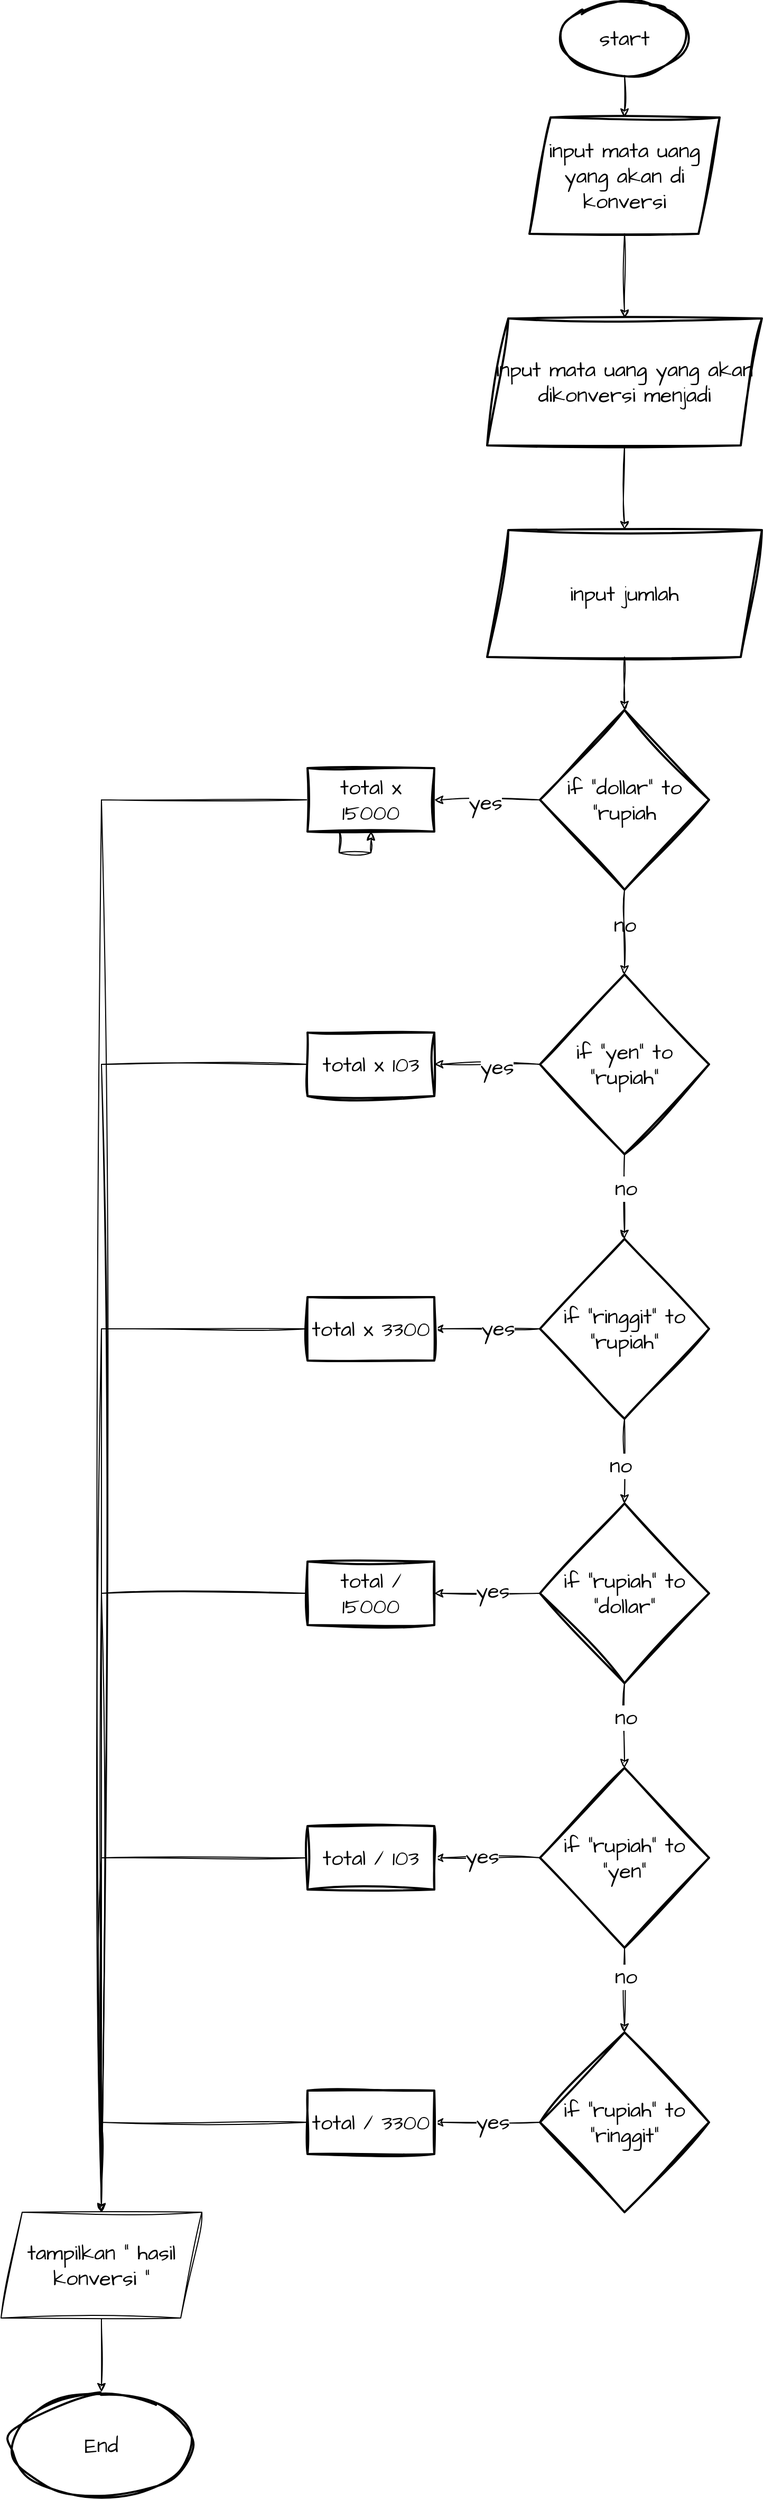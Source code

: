 <mxfile version="21.7.5" type="device">
  <diagram name="Halaman-1" id="SM5hHPTOb4Dg72rZC5HC">
    <mxGraphModel dx="2062" dy="628" grid="1" gridSize="10" guides="1" tooltips="1" connect="1" arrows="1" fold="1" page="1" pageScale="1" pageWidth="827" pageHeight="1169" math="0" shadow="0">
      <root>
        <mxCell id="0" />
        <mxCell id="1" parent="0" />
        <mxCell id="cXZ953Jf6Xyzj8En-9Kt-3" value="" style="edgeStyle=orthogonalEdgeStyle;rounded=0;sketch=1;hachureGap=4;jiggle=2;curveFitting=1;orthogonalLoop=1;jettySize=auto;html=1;fontFamily=Architects Daughter;fontSource=https%3A%2F%2Ffonts.googleapis.com%2Fcss%3Ffamily%3DArchitects%2BDaughter;fontSize=16;" edge="1" parent="1" source="cXZ953Jf6Xyzj8En-9Kt-1" target="cXZ953Jf6Xyzj8En-9Kt-2">
          <mxGeometry relative="1" as="geometry" />
        </mxCell>
        <mxCell id="cXZ953Jf6Xyzj8En-9Kt-1" value="start" style="strokeWidth=2;html=1;shape=mxgraph.flowchart.start_1;whiteSpace=wrap;sketch=1;hachureGap=4;jiggle=2;curveFitting=1;fontFamily=Architects Daughter;fontSource=https%3A%2F%2Ffonts.googleapis.com%2Fcss%3Ffamily%3DArchitects%2BDaughter;fontSize=20;" vertex="1" parent="1">
          <mxGeometry x="340" y="30" width="120" height="70" as="geometry" />
        </mxCell>
        <mxCell id="cXZ953Jf6Xyzj8En-9Kt-5" value="" style="edgeStyle=orthogonalEdgeStyle;rounded=0;sketch=1;hachureGap=4;jiggle=2;curveFitting=1;orthogonalLoop=1;jettySize=auto;html=1;fontFamily=Architects Daughter;fontSource=https%3A%2F%2Ffonts.googleapis.com%2Fcss%3Ffamily%3DArchitects%2BDaughter;fontSize=16;" edge="1" parent="1" source="cXZ953Jf6Xyzj8En-9Kt-2" target="cXZ953Jf6Xyzj8En-9Kt-4">
          <mxGeometry relative="1" as="geometry" />
        </mxCell>
        <mxCell id="cXZ953Jf6Xyzj8En-9Kt-2" value="input mata uang yang akan di konversi" style="shape=parallelogram;perimeter=parallelogramPerimeter;whiteSpace=wrap;html=1;fixedSize=1;fontSize=20;fontFamily=Architects Daughter;strokeWidth=2;sketch=1;hachureGap=4;jiggle=2;curveFitting=1;fontSource=https%3A%2F%2Ffonts.googleapis.com%2Fcss%3Ffamily%3DArchitects%2BDaughter;" vertex="1" parent="1">
          <mxGeometry x="310" y="140" width="180" height="110" as="geometry" />
        </mxCell>
        <mxCell id="cXZ953Jf6Xyzj8En-9Kt-7" value="" style="edgeStyle=orthogonalEdgeStyle;rounded=0;sketch=1;hachureGap=4;jiggle=2;curveFitting=1;orthogonalLoop=1;jettySize=auto;html=1;fontFamily=Architects Daughter;fontSource=https%3A%2F%2Ffonts.googleapis.com%2Fcss%3Ffamily%3DArchitects%2BDaughter;fontSize=16;" edge="1" parent="1" source="cXZ953Jf6Xyzj8En-9Kt-4" target="cXZ953Jf6Xyzj8En-9Kt-6">
          <mxGeometry relative="1" as="geometry" />
        </mxCell>
        <mxCell id="cXZ953Jf6Xyzj8En-9Kt-4" value="input mata uang yang akan dikonversi menjadi" style="shape=parallelogram;perimeter=parallelogramPerimeter;whiteSpace=wrap;html=1;fixedSize=1;fontSize=20;fontFamily=Architects Daughter;strokeWidth=2;sketch=1;hachureGap=4;jiggle=2;curveFitting=1;fontSource=https%3A%2F%2Ffonts.googleapis.com%2Fcss%3Ffamily%3DArchitects%2BDaughter;" vertex="1" parent="1">
          <mxGeometry x="270" y="330" width="260" height="120" as="geometry" />
        </mxCell>
        <mxCell id="cXZ953Jf6Xyzj8En-9Kt-9" value="" style="edgeStyle=orthogonalEdgeStyle;rounded=0;sketch=1;hachureGap=4;jiggle=2;curveFitting=1;orthogonalLoop=1;jettySize=auto;html=1;fontFamily=Architects Daughter;fontSource=https%3A%2F%2Ffonts.googleapis.com%2Fcss%3Ffamily%3DArchitects%2BDaughter;fontSize=16;" edge="1" parent="1" source="cXZ953Jf6Xyzj8En-9Kt-6" target="cXZ953Jf6Xyzj8En-9Kt-8">
          <mxGeometry relative="1" as="geometry" />
        </mxCell>
        <mxCell id="cXZ953Jf6Xyzj8En-9Kt-6" value="input jumlah" style="shape=parallelogram;perimeter=parallelogramPerimeter;whiteSpace=wrap;html=1;fixedSize=1;fontSize=20;fontFamily=Architects Daughter;strokeWidth=2;sketch=1;hachureGap=4;jiggle=2;curveFitting=1;fontSource=https%3A%2F%2Ffonts.googleapis.com%2Fcss%3Ffamily%3DArchitects%2BDaughter;" vertex="1" parent="1">
          <mxGeometry x="270" y="530" width="260" height="120" as="geometry" />
        </mxCell>
        <mxCell id="cXZ953Jf6Xyzj8En-9Kt-11" value="" style="edgeStyle=orthogonalEdgeStyle;rounded=0;sketch=1;hachureGap=4;jiggle=2;curveFitting=1;orthogonalLoop=1;jettySize=auto;html=1;fontFamily=Architects Daughter;fontSource=https%3A%2F%2Ffonts.googleapis.com%2Fcss%3Ffamily%3DArchitects%2BDaughter;fontSize=16;" edge="1" parent="1" source="cXZ953Jf6Xyzj8En-9Kt-8" target="cXZ953Jf6Xyzj8En-9Kt-10">
          <mxGeometry relative="1" as="geometry" />
        </mxCell>
        <mxCell id="cXZ953Jf6Xyzj8En-9Kt-12" value="yes" style="edgeLabel;html=1;align=center;verticalAlign=middle;resizable=0;points=[];fontSize=20;fontFamily=Architects Daughter;" vertex="1" connectable="0" parent="cXZ953Jf6Xyzj8En-9Kt-11">
          <mxGeometry x="0.039" y="2" relative="1" as="geometry">
            <mxPoint as="offset" />
          </mxGeometry>
        </mxCell>
        <mxCell id="cXZ953Jf6Xyzj8En-9Kt-14" value="" style="edgeStyle=orthogonalEdgeStyle;rounded=0;sketch=1;hachureGap=4;jiggle=2;curveFitting=1;orthogonalLoop=1;jettySize=auto;html=1;fontFamily=Architects Daughter;fontSource=https%3A%2F%2Ffonts.googleapis.com%2Fcss%3Ffamily%3DArchitects%2BDaughter;fontSize=16;" edge="1" parent="1" source="cXZ953Jf6Xyzj8En-9Kt-8" target="cXZ953Jf6Xyzj8En-9Kt-13">
          <mxGeometry relative="1" as="geometry" />
        </mxCell>
        <mxCell id="cXZ953Jf6Xyzj8En-9Kt-8" value="if &quot;dollar&quot; to &quot;rupiah" style="rhombus;whiteSpace=wrap;html=1;fontSize=20;fontFamily=Architects Daughter;strokeWidth=2;sketch=1;hachureGap=4;jiggle=2;curveFitting=1;fontSource=https%3A%2F%2Ffonts.googleapis.com%2Fcss%3Ffamily%3DArchitects%2BDaughter;" vertex="1" parent="1">
          <mxGeometry x="320" y="700" width="160" height="170" as="geometry" />
        </mxCell>
        <mxCell id="cXZ953Jf6Xyzj8En-9Kt-47" value="" style="edgeStyle=orthogonalEdgeStyle;rounded=0;sketch=1;hachureGap=4;jiggle=2;curveFitting=1;orthogonalLoop=1;jettySize=auto;html=1;fontFamily=Architects Daughter;fontSource=https%3A%2F%2Ffonts.googleapis.com%2Fcss%3Ffamily%3DArchitects%2BDaughter;fontSize=16;" edge="1" parent="1" source="cXZ953Jf6Xyzj8En-9Kt-10" target="cXZ953Jf6Xyzj8En-9Kt-45">
          <mxGeometry relative="1" as="geometry" />
        </mxCell>
        <mxCell id="cXZ953Jf6Xyzj8En-9Kt-10" value="total x 15000" style="whiteSpace=wrap;html=1;fontSize=20;fontFamily=Architects Daughter;strokeWidth=2;sketch=1;hachureGap=4;jiggle=2;curveFitting=1;fontSource=https%3A%2F%2Ffonts.googleapis.com%2Fcss%3Ffamily%3DArchitects%2BDaughter;" vertex="1" parent="1">
          <mxGeometry x="100" y="755" width="120" height="60" as="geometry" />
        </mxCell>
        <mxCell id="cXZ953Jf6Xyzj8En-9Kt-16" value="" style="edgeStyle=orthogonalEdgeStyle;rounded=0;sketch=1;hachureGap=4;jiggle=2;curveFitting=1;orthogonalLoop=1;jettySize=auto;html=1;fontFamily=Architects Daughter;fontSource=https%3A%2F%2Ffonts.googleapis.com%2Fcss%3Ffamily%3DArchitects%2BDaughter;fontSize=16;" edge="1" parent="1" source="cXZ953Jf6Xyzj8En-9Kt-13" target="cXZ953Jf6Xyzj8En-9Kt-15">
          <mxGeometry relative="1" as="geometry" />
        </mxCell>
        <mxCell id="cXZ953Jf6Xyzj8En-9Kt-42" value="yes" style="edgeLabel;html=1;align=center;verticalAlign=middle;resizable=0;points=[];fontSize=20;fontFamily=Architects Daughter;" vertex="1" connectable="0" parent="cXZ953Jf6Xyzj8En-9Kt-16">
          <mxGeometry x="-0.168" y="2" relative="1" as="geometry">
            <mxPoint as="offset" />
          </mxGeometry>
        </mxCell>
        <mxCell id="cXZ953Jf6Xyzj8En-9Kt-20" value="" style="edgeStyle=orthogonalEdgeStyle;rounded=0;sketch=1;hachureGap=4;jiggle=2;curveFitting=1;orthogonalLoop=1;jettySize=auto;html=1;fontFamily=Architects Daughter;fontSource=https%3A%2F%2Ffonts.googleapis.com%2Fcss%3Ffamily%3DArchitects%2BDaughter;fontSize=16;" edge="1" parent="1" source="cXZ953Jf6Xyzj8En-9Kt-13" target="cXZ953Jf6Xyzj8En-9Kt-19">
          <mxGeometry relative="1" as="geometry" />
        </mxCell>
        <mxCell id="cXZ953Jf6Xyzj8En-9Kt-43" value="no" style="edgeLabel;html=1;align=center;verticalAlign=middle;resizable=0;points=[];fontSize=20;fontFamily=Architects Daughter;" vertex="1" connectable="0" parent="cXZ953Jf6Xyzj8En-9Kt-20">
          <mxGeometry x="-0.2" y="1" relative="1" as="geometry">
            <mxPoint as="offset" />
          </mxGeometry>
        </mxCell>
        <mxCell id="cXZ953Jf6Xyzj8En-9Kt-13" value="if &quot;yen&quot; to &quot;rupiah&quot;" style="rhombus;whiteSpace=wrap;html=1;fontSize=20;fontFamily=Architects Daughter;strokeWidth=2;sketch=1;hachureGap=4;jiggle=2;curveFitting=1;fontSource=https%3A%2F%2Ffonts.googleapis.com%2Fcss%3Ffamily%3DArchitects%2BDaughter;" vertex="1" parent="1">
          <mxGeometry x="320" y="950" width="160" height="170" as="geometry" />
        </mxCell>
        <mxCell id="cXZ953Jf6Xyzj8En-9Kt-48" value="" style="edgeStyle=orthogonalEdgeStyle;rounded=0;sketch=1;hachureGap=4;jiggle=2;curveFitting=1;orthogonalLoop=1;jettySize=auto;html=1;fontFamily=Architects Daughter;fontSource=https%3A%2F%2Ffonts.googleapis.com%2Fcss%3Ffamily%3DArchitects%2BDaughter;fontSize=16;" edge="1" parent="1" source="cXZ953Jf6Xyzj8En-9Kt-15" target="cXZ953Jf6Xyzj8En-9Kt-45">
          <mxGeometry relative="1" as="geometry" />
        </mxCell>
        <mxCell id="cXZ953Jf6Xyzj8En-9Kt-15" value="total x 103" style="whiteSpace=wrap;html=1;fontSize=20;fontFamily=Architects Daughter;strokeWidth=2;sketch=1;hachureGap=4;jiggle=2;curveFitting=1;fontSource=https%3A%2F%2Ffonts.googleapis.com%2Fcss%3Ffamily%3DArchitects%2BDaughter;" vertex="1" parent="1">
          <mxGeometry x="100" y="1005" width="120" height="60" as="geometry" />
        </mxCell>
        <mxCell id="cXZ953Jf6Xyzj8En-9Kt-22" value="" style="edgeStyle=orthogonalEdgeStyle;rounded=0;sketch=1;hachureGap=4;jiggle=2;curveFitting=1;orthogonalLoop=1;jettySize=auto;html=1;fontFamily=Architects Daughter;fontSource=https%3A%2F%2Ffonts.googleapis.com%2Fcss%3Ffamily%3DArchitects%2BDaughter;fontSize=16;" edge="1" parent="1" source="cXZ953Jf6Xyzj8En-9Kt-19" target="cXZ953Jf6Xyzj8En-9Kt-21">
          <mxGeometry relative="1" as="geometry" />
        </mxCell>
        <mxCell id="cXZ953Jf6Xyzj8En-9Kt-41" value="yes" style="edgeLabel;html=1;align=center;verticalAlign=middle;resizable=0;points=[];fontSize=20;fontFamily=Architects Daughter;" vertex="1" connectable="0" parent="cXZ953Jf6Xyzj8En-9Kt-22">
          <mxGeometry x="-0.192" y="-1" relative="1" as="geometry">
            <mxPoint as="offset" />
          </mxGeometry>
        </mxCell>
        <mxCell id="cXZ953Jf6Xyzj8En-9Kt-24" value="" style="edgeStyle=orthogonalEdgeStyle;rounded=0;sketch=1;hachureGap=4;jiggle=2;curveFitting=1;orthogonalLoop=1;jettySize=auto;html=1;fontFamily=Architects Daughter;fontSource=https%3A%2F%2Ffonts.googleapis.com%2Fcss%3Ffamily%3DArchitects%2BDaughter;fontSize=16;" edge="1" parent="1" source="cXZ953Jf6Xyzj8En-9Kt-19" target="cXZ953Jf6Xyzj8En-9Kt-23">
          <mxGeometry relative="1" as="geometry" />
        </mxCell>
        <mxCell id="cXZ953Jf6Xyzj8En-9Kt-40" value="no" style="edgeLabel;html=1;align=center;verticalAlign=middle;resizable=0;points=[];fontSize=20;fontFamily=Architects Daughter;" vertex="1" connectable="0" parent="cXZ953Jf6Xyzj8En-9Kt-24">
          <mxGeometry x="0.097" y="-4" relative="1" as="geometry">
            <mxPoint as="offset" />
          </mxGeometry>
        </mxCell>
        <mxCell id="cXZ953Jf6Xyzj8En-9Kt-19" value="if &quot;ringgit&quot; to &quot;rupiah&quot;" style="rhombus;whiteSpace=wrap;html=1;fontSize=20;fontFamily=Architects Daughter;strokeWidth=2;sketch=1;hachureGap=4;jiggle=2;curveFitting=1;fontSource=https%3A%2F%2Ffonts.googleapis.com%2Fcss%3Ffamily%3DArchitects%2BDaughter;" vertex="1" parent="1">
          <mxGeometry x="320" y="1200" width="160" height="170" as="geometry" />
        </mxCell>
        <mxCell id="cXZ953Jf6Xyzj8En-9Kt-49" value="" style="edgeStyle=orthogonalEdgeStyle;rounded=0;sketch=1;hachureGap=4;jiggle=2;curveFitting=1;orthogonalLoop=1;jettySize=auto;html=1;fontFamily=Architects Daughter;fontSource=https%3A%2F%2Ffonts.googleapis.com%2Fcss%3Ffamily%3DArchitects%2BDaughter;fontSize=16;" edge="1" parent="1" source="cXZ953Jf6Xyzj8En-9Kt-21" target="cXZ953Jf6Xyzj8En-9Kt-45">
          <mxGeometry relative="1" as="geometry" />
        </mxCell>
        <mxCell id="cXZ953Jf6Xyzj8En-9Kt-21" value="total x 3300" style="whiteSpace=wrap;html=1;fontSize=20;fontFamily=Architects Daughter;strokeWidth=2;sketch=1;hachureGap=4;jiggle=2;curveFitting=1;fontSource=https%3A%2F%2Ffonts.googleapis.com%2Fcss%3Ffamily%3DArchitects%2BDaughter;" vertex="1" parent="1">
          <mxGeometry x="100" y="1255" width="120" height="60" as="geometry" />
        </mxCell>
        <mxCell id="cXZ953Jf6Xyzj8En-9Kt-26" value="" style="edgeStyle=orthogonalEdgeStyle;rounded=0;sketch=1;hachureGap=4;jiggle=2;curveFitting=1;orthogonalLoop=1;jettySize=auto;html=1;fontFamily=Architects Daughter;fontSource=https%3A%2F%2Ffonts.googleapis.com%2Fcss%3Ffamily%3DArchitects%2BDaughter;fontSize=16;" edge="1" parent="1" source="cXZ953Jf6Xyzj8En-9Kt-23" target="cXZ953Jf6Xyzj8En-9Kt-25">
          <mxGeometry relative="1" as="geometry" />
        </mxCell>
        <mxCell id="cXZ953Jf6Xyzj8En-9Kt-38" value="yes" style="edgeLabel;html=1;align=center;verticalAlign=middle;resizable=0;points=[];fontSize=20;fontFamily=Architects Daughter;" vertex="1" connectable="0" parent="cXZ953Jf6Xyzj8En-9Kt-26">
          <mxGeometry x="-0.098" y="-3" relative="1" as="geometry">
            <mxPoint as="offset" />
          </mxGeometry>
        </mxCell>
        <mxCell id="cXZ953Jf6Xyzj8En-9Kt-28" value="" style="edgeStyle=orthogonalEdgeStyle;rounded=0;sketch=1;hachureGap=4;jiggle=2;curveFitting=1;orthogonalLoop=1;jettySize=auto;html=1;fontFamily=Architects Daughter;fontSource=https%3A%2F%2Ffonts.googleapis.com%2Fcss%3Ffamily%3DArchitects%2BDaughter;fontSize=16;" edge="1" parent="1" source="cXZ953Jf6Xyzj8En-9Kt-23" target="cXZ953Jf6Xyzj8En-9Kt-27">
          <mxGeometry relative="1" as="geometry" />
        </mxCell>
        <mxCell id="cXZ953Jf6Xyzj8En-9Kt-39" value="no" style="edgeLabel;html=1;align=center;verticalAlign=middle;resizable=0;points=[];fontSize=20;fontFamily=Architects Daughter;" vertex="1" connectable="0" parent="cXZ953Jf6Xyzj8En-9Kt-28">
          <mxGeometry x="-0.2" y="1" relative="1" as="geometry">
            <mxPoint as="offset" />
          </mxGeometry>
        </mxCell>
        <mxCell id="cXZ953Jf6Xyzj8En-9Kt-23" value="if &quot;rupiah&quot; to &quot;dollar&quot;" style="rhombus;whiteSpace=wrap;html=1;fontSize=20;fontFamily=Architects Daughter;strokeWidth=2;sketch=1;hachureGap=4;jiggle=2;curveFitting=1;fontSource=https%3A%2F%2Ffonts.googleapis.com%2Fcss%3Ffamily%3DArchitects%2BDaughter;" vertex="1" parent="1">
          <mxGeometry x="320" y="1450" width="160" height="170" as="geometry" />
        </mxCell>
        <mxCell id="cXZ953Jf6Xyzj8En-9Kt-50" value="" style="edgeStyle=orthogonalEdgeStyle;rounded=0;sketch=1;hachureGap=4;jiggle=2;curveFitting=1;orthogonalLoop=1;jettySize=auto;html=1;fontFamily=Architects Daughter;fontSource=https%3A%2F%2Ffonts.googleapis.com%2Fcss%3Ffamily%3DArchitects%2BDaughter;fontSize=16;" edge="1" parent="1" source="cXZ953Jf6Xyzj8En-9Kt-25" target="cXZ953Jf6Xyzj8En-9Kt-45">
          <mxGeometry relative="1" as="geometry" />
        </mxCell>
        <mxCell id="cXZ953Jf6Xyzj8En-9Kt-25" value="total / 15000" style="whiteSpace=wrap;html=1;fontSize=20;fontFamily=Architects Daughter;strokeWidth=2;sketch=1;hachureGap=4;jiggle=2;curveFitting=1;fontSource=https%3A%2F%2Ffonts.googleapis.com%2Fcss%3Ffamily%3DArchitects%2BDaughter;" vertex="1" parent="1">
          <mxGeometry x="100" y="1505" width="120" height="60" as="geometry" />
        </mxCell>
        <mxCell id="cXZ953Jf6Xyzj8En-9Kt-30" value="" style="edgeStyle=orthogonalEdgeStyle;rounded=0;sketch=1;hachureGap=4;jiggle=2;curveFitting=1;orthogonalLoop=1;jettySize=auto;html=1;fontFamily=Architects Daughter;fontSource=https%3A%2F%2Ffonts.googleapis.com%2Fcss%3Ffamily%3DArchitects%2BDaughter;fontSize=16;" edge="1" parent="1" source="cXZ953Jf6Xyzj8En-9Kt-27" target="cXZ953Jf6Xyzj8En-9Kt-29">
          <mxGeometry relative="1" as="geometry" />
        </mxCell>
        <mxCell id="cXZ953Jf6Xyzj8En-9Kt-36" value="no" style="edgeLabel;html=1;align=center;verticalAlign=middle;resizable=0;points=[];fontSize=20;fontFamily=Architects Daughter;" vertex="1" connectable="0" parent="cXZ953Jf6Xyzj8En-9Kt-30">
          <mxGeometry x="-0.321" y="1" relative="1" as="geometry">
            <mxPoint as="offset" />
          </mxGeometry>
        </mxCell>
        <mxCell id="cXZ953Jf6Xyzj8En-9Kt-32" value="" style="edgeStyle=orthogonalEdgeStyle;rounded=0;sketch=1;hachureGap=4;jiggle=2;curveFitting=1;orthogonalLoop=1;jettySize=auto;html=1;fontFamily=Architects Daughter;fontSource=https%3A%2F%2Ffonts.googleapis.com%2Fcss%3Ffamily%3DArchitects%2BDaughter;fontSize=16;" edge="1" parent="1" source="cXZ953Jf6Xyzj8En-9Kt-27" target="cXZ953Jf6Xyzj8En-9Kt-31">
          <mxGeometry relative="1" as="geometry" />
        </mxCell>
        <mxCell id="cXZ953Jf6Xyzj8En-9Kt-37" value="yes" style="edgeLabel;html=1;align=center;verticalAlign=middle;resizable=0;points=[];fontSize=20;fontFamily=Architects Daughter;" vertex="1" connectable="0" parent="cXZ953Jf6Xyzj8En-9Kt-32">
          <mxGeometry x="0.114" y="-2" relative="1" as="geometry">
            <mxPoint as="offset" />
          </mxGeometry>
        </mxCell>
        <mxCell id="cXZ953Jf6Xyzj8En-9Kt-27" value="if &quot;rupiah&quot; to &quot;yen&quot;" style="rhombus;whiteSpace=wrap;html=1;fontSize=20;fontFamily=Architects Daughter;strokeWidth=2;sketch=1;hachureGap=4;jiggle=2;curveFitting=1;fontSource=https%3A%2F%2Ffonts.googleapis.com%2Fcss%3Ffamily%3DArchitects%2BDaughter;" vertex="1" parent="1">
          <mxGeometry x="320" y="1700" width="160" height="170" as="geometry" />
        </mxCell>
        <mxCell id="cXZ953Jf6Xyzj8En-9Kt-34" value="" style="edgeStyle=orthogonalEdgeStyle;rounded=0;sketch=1;hachureGap=4;jiggle=2;curveFitting=1;orthogonalLoop=1;jettySize=auto;html=1;fontFamily=Architects Daughter;fontSource=https%3A%2F%2Ffonts.googleapis.com%2Fcss%3Ffamily%3DArchitects%2BDaughter;fontSize=16;" edge="1" parent="1" source="cXZ953Jf6Xyzj8En-9Kt-29" target="cXZ953Jf6Xyzj8En-9Kt-33">
          <mxGeometry relative="1" as="geometry" />
        </mxCell>
        <mxCell id="cXZ953Jf6Xyzj8En-9Kt-35" value="yes" style="edgeLabel;html=1;align=center;verticalAlign=middle;resizable=0;points=[];fontSize=20;fontFamily=Architects Daughter;" vertex="1" connectable="0" parent="cXZ953Jf6Xyzj8En-9Kt-34">
          <mxGeometry x="-0.098" y="-1" relative="1" as="geometry">
            <mxPoint as="offset" />
          </mxGeometry>
        </mxCell>
        <mxCell id="cXZ953Jf6Xyzj8En-9Kt-29" value="if &quot;rupiah&quot; to &quot;ringgit&quot;" style="rhombus;whiteSpace=wrap;html=1;fontSize=20;fontFamily=Architects Daughter;strokeWidth=2;sketch=1;hachureGap=4;jiggle=2;curveFitting=1;fontSource=https%3A%2F%2Ffonts.googleapis.com%2Fcss%3Ffamily%3DArchitects%2BDaughter;" vertex="1" parent="1">
          <mxGeometry x="320" y="1950" width="160" height="170" as="geometry" />
        </mxCell>
        <mxCell id="cXZ953Jf6Xyzj8En-9Kt-51" value="" style="edgeStyle=orthogonalEdgeStyle;rounded=0;sketch=1;hachureGap=4;jiggle=2;curveFitting=1;orthogonalLoop=1;jettySize=auto;html=1;fontFamily=Architects Daughter;fontSource=https%3A%2F%2Ffonts.googleapis.com%2Fcss%3Ffamily%3DArchitects%2BDaughter;fontSize=16;" edge="1" parent="1" source="cXZ953Jf6Xyzj8En-9Kt-31" target="cXZ953Jf6Xyzj8En-9Kt-45">
          <mxGeometry relative="1" as="geometry" />
        </mxCell>
        <mxCell id="cXZ953Jf6Xyzj8En-9Kt-31" value="total / 103" style="whiteSpace=wrap;html=1;fontSize=20;fontFamily=Architects Daughter;strokeWidth=2;sketch=1;hachureGap=4;jiggle=2;curveFitting=1;fontSource=https%3A%2F%2Ffonts.googleapis.com%2Fcss%3Ffamily%3DArchitects%2BDaughter;" vertex="1" parent="1">
          <mxGeometry x="100" y="1755" width="120" height="60" as="geometry" />
        </mxCell>
        <mxCell id="cXZ953Jf6Xyzj8En-9Kt-52" value="" style="edgeStyle=orthogonalEdgeStyle;rounded=0;sketch=1;hachureGap=4;jiggle=2;curveFitting=1;orthogonalLoop=1;jettySize=auto;html=1;fontFamily=Architects Daughter;fontSource=https%3A%2F%2Ffonts.googleapis.com%2Fcss%3Ffamily%3DArchitects%2BDaughter;fontSize=16;" edge="1" parent="1" source="cXZ953Jf6Xyzj8En-9Kt-33" target="cXZ953Jf6Xyzj8En-9Kt-45">
          <mxGeometry relative="1" as="geometry" />
        </mxCell>
        <mxCell id="cXZ953Jf6Xyzj8En-9Kt-33" value="total / 3300" style="whiteSpace=wrap;html=1;fontSize=20;fontFamily=Architects Daughter;strokeWidth=2;sketch=1;hachureGap=4;jiggle=2;curveFitting=1;fontSource=https%3A%2F%2Ffonts.googleapis.com%2Fcss%3Ffamily%3DArchitects%2BDaughter;" vertex="1" parent="1">
          <mxGeometry x="100" y="2005" width="120" height="60" as="geometry" />
        </mxCell>
        <mxCell id="cXZ953Jf6Xyzj8En-9Kt-44" value="no" style="text;html=1;align=center;verticalAlign=middle;resizable=0;points=[];autosize=1;strokeColor=none;fillColor=none;fontSize=20;fontFamily=Architects Daughter;" vertex="1" parent="1">
          <mxGeometry x="380" y="883" width="40" height="40" as="geometry" />
        </mxCell>
        <mxCell id="cXZ953Jf6Xyzj8En-9Kt-54" value="" style="edgeStyle=orthogonalEdgeStyle;rounded=0;sketch=1;hachureGap=4;jiggle=2;curveFitting=1;orthogonalLoop=1;jettySize=auto;html=1;fontFamily=Architects Daughter;fontSource=https%3A%2F%2Ffonts.googleapis.com%2Fcss%3Ffamily%3DArchitects%2BDaughter;fontSize=16;" edge="1" parent="1" source="cXZ953Jf6Xyzj8En-9Kt-45" target="cXZ953Jf6Xyzj8En-9Kt-53">
          <mxGeometry relative="1" as="geometry" />
        </mxCell>
        <mxCell id="cXZ953Jf6Xyzj8En-9Kt-45" value="tampilkan &quot; hasil konversi &quot;" style="shape=parallelogram;perimeter=parallelogramPerimeter;whiteSpace=wrap;html=1;fixedSize=1;sketch=1;hachureGap=4;jiggle=2;curveFitting=1;fontFamily=Architects Daughter;fontSource=https%3A%2F%2Ffonts.googleapis.com%2Fcss%3Ffamily%3DArchitects%2BDaughter;fontSize=20;" vertex="1" parent="1">
          <mxGeometry x="-190" y="2120" width="190" height="100" as="geometry" />
        </mxCell>
        <mxCell id="cXZ953Jf6Xyzj8En-9Kt-46" style="edgeStyle=orthogonalEdgeStyle;rounded=0;sketch=1;hachureGap=4;jiggle=2;curveFitting=1;orthogonalLoop=1;jettySize=auto;html=1;exitX=0.25;exitY=1;exitDx=0;exitDy=0;fontFamily=Architects Daughter;fontSource=https%3A%2F%2Ffonts.googleapis.com%2Fcss%3Ffamily%3DArchitects%2BDaughter;fontSize=16;" edge="1" parent="1" source="cXZ953Jf6Xyzj8En-9Kt-10" target="cXZ953Jf6Xyzj8En-9Kt-10">
          <mxGeometry relative="1" as="geometry" />
        </mxCell>
        <mxCell id="cXZ953Jf6Xyzj8En-9Kt-53" value="End" style="strokeWidth=2;html=1;shape=mxgraph.flowchart.start_1;whiteSpace=wrap;sketch=1;hachureGap=4;jiggle=2;curveFitting=1;fontFamily=Architects Daughter;fontSource=https%3A%2F%2Ffonts.googleapis.com%2Fcss%3Ffamily%3DArchitects%2BDaughter;fontSize=20;" vertex="1" parent="1">
          <mxGeometry x="-180" y="2290" width="170" height="100" as="geometry" />
        </mxCell>
      </root>
    </mxGraphModel>
  </diagram>
</mxfile>

